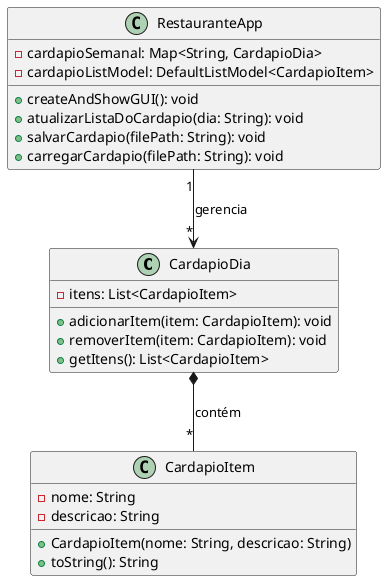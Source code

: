 @startuml
class CardapioDia {
    - itens: List<CardapioItem>
    + adicionarItem(item: CardapioItem): void
    + removerItem(item: CardapioItem): void
    + getItens(): List<CardapioItem>
}

class CardapioItem {
    - nome: String
    - descricao: String
    + CardapioItem(nome: String, descricao: String)
    + toString(): String
}

class RestauranteApp {
    - cardapioSemanal: Map<String, CardapioDia>
    - cardapioListModel: DefaultListModel<CardapioItem>
    + createAndShowGUI(): void
    + atualizarListaDoCardapio(dia: String): void
    + salvarCardapio(filePath: String): void
    + carregarCardapio(filePath: String): void
}

CardapioDia *-- "*" CardapioItem : contém
RestauranteApp "1" --> "*" CardapioDia : gerencia
@enduml
